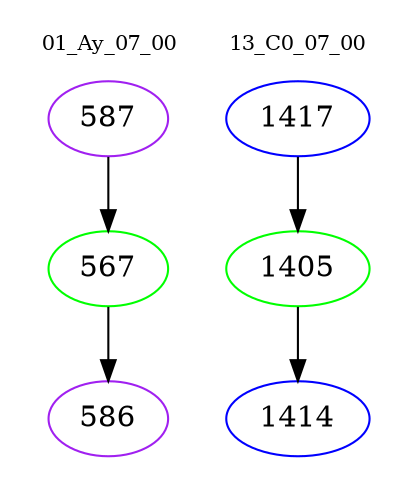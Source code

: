 digraph{
subgraph cluster_0 {
color = white
label = "01_Ay_07_00";
fontsize=10;
T0_587 [label="587", color="purple"]
T0_587 -> T0_567 [color="black"]
T0_567 [label="567", color="green"]
T0_567 -> T0_586 [color="black"]
T0_586 [label="586", color="purple"]
}
subgraph cluster_1 {
color = white
label = "13_C0_07_00";
fontsize=10;
T1_1417 [label="1417", color="blue"]
T1_1417 -> T1_1405 [color="black"]
T1_1405 [label="1405", color="green"]
T1_1405 -> T1_1414 [color="black"]
T1_1414 [label="1414", color="blue"]
}
}
